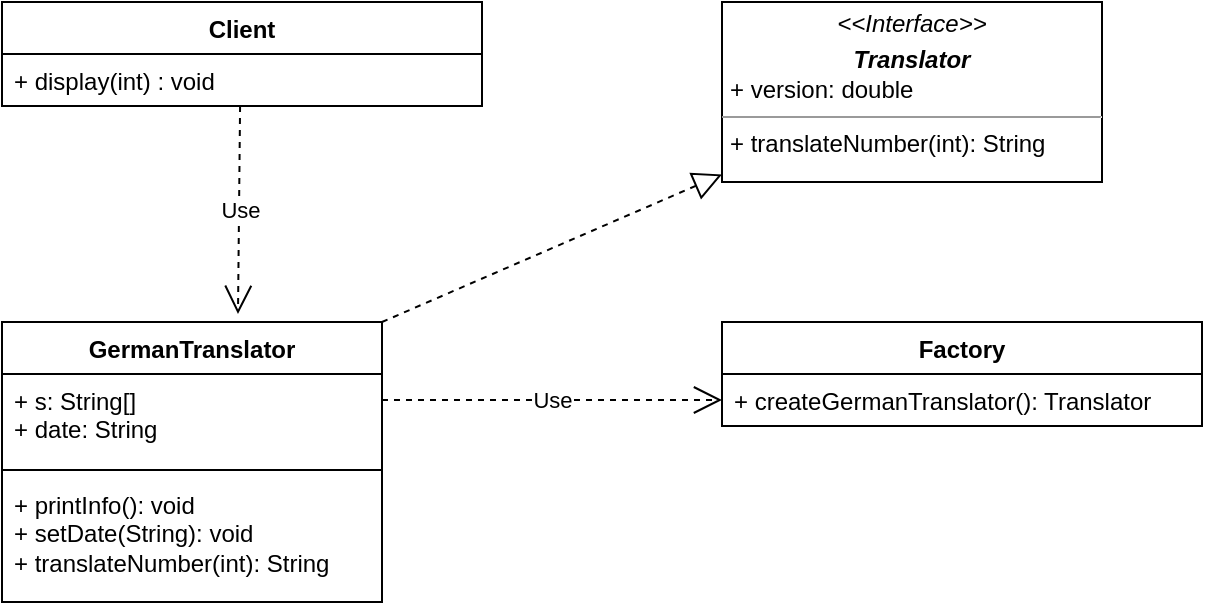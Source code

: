 <mxfile version="22.0.4" type="github">
  <diagram id="C5RBs43oDa-KdzZeNtuy" name="Page-1">
    <mxGraphModel dx="1434" dy="782" grid="1" gridSize="10" guides="1" tooltips="1" connect="1" arrows="1" fold="1" page="1" pageScale="1" pageWidth="827" pageHeight="1169" math="0" shadow="0">
      <root>
        <mxCell id="WIyWlLk6GJQsqaUBKTNV-0" />
        <mxCell id="WIyWlLk6GJQsqaUBKTNV-1" parent="WIyWlLk6GJQsqaUBKTNV-0" />
        <mxCell id="60ufhKj06BltRae_qYwH-0" value="Client" style="swimlane;fontStyle=1;align=center;verticalAlign=top;childLayout=stackLayout;horizontal=1;startSize=26;horizontalStack=0;resizeParent=1;resizeParentMax=0;resizeLast=0;collapsible=1;marginBottom=0;whiteSpace=wrap;html=1;" vertex="1" parent="WIyWlLk6GJQsqaUBKTNV-1">
          <mxGeometry x="120" y="120" width="240" height="52" as="geometry">
            <mxRectangle x="120" y="120" width="70" height="30" as="alternateBounds" />
          </mxGeometry>
        </mxCell>
        <mxCell id="60ufhKj06BltRae_qYwH-3" value="+ display(int) : void" style="text;strokeColor=none;fillColor=none;align=left;verticalAlign=top;spacingLeft=4;spacingRight=4;overflow=hidden;rotatable=0;points=[[0,0.5],[1,0.5]];portConstraint=eastwest;whiteSpace=wrap;html=1;" vertex="1" parent="60ufhKj06BltRae_qYwH-0">
          <mxGeometry y="26" width="240" height="26" as="geometry" />
        </mxCell>
        <mxCell id="60ufhKj06BltRae_qYwH-8" value="Factory" style="swimlane;fontStyle=1;align=center;verticalAlign=top;childLayout=stackLayout;horizontal=1;startSize=26;horizontalStack=0;resizeParent=1;resizeParentMax=0;resizeLast=0;collapsible=1;marginBottom=0;whiteSpace=wrap;html=1;" vertex="1" parent="WIyWlLk6GJQsqaUBKTNV-1">
          <mxGeometry x="480" y="280" width="240" height="52" as="geometry" />
        </mxCell>
        <mxCell id="60ufhKj06BltRae_qYwH-11" value="+ createGermanTranslator(): Translator" style="text;strokeColor=none;fillColor=none;align=left;verticalAlign=top;spacingLeft=4;spacingRight=4;overflow=hidden;rotatable=0;points=[[0,0.5],[1,0.5]];portConstraint=eastwest;whiteSpace=wrap;html=1;" vertex="1" parent="60ufhKj06BltRae_qYwH-8">
          <mxGeometry y="26" width="240" height="26" as="geometry" />
        </mxCell>
        <mxCell id="60ufhKj06BltRae_qYwH-13" value="&lt;p style=&quot;margin:0px;margin-top:4px;text-align:center;&quot;&gt;&lt;i&gt;&amp;lt;&amp;lt;Interface&amp;gt;&amp;gt;&lt;/i&gt;&lt;br&gt;&lt;/p&gt;&lt;p style=&quot;margin:0px;margin-top:4px;text-align:center;&quot;&gt;&lt;b&gt;&lt;i&gt;Translator&lt;/i&gt;&lt;/b&gt;&lt;/p&gt;&lt;p style=&quot;margin:0px;margin-left:4px;&quot;&gt;+ version: double&lt;br&gt;&lt;/p&gt;&lt;hr size=&quot;1&quot;&gt;&lt;p style=&quot;margin:0px;margin-left:4px;&quot;&gt;+ translateNumber(int): String&lt;br&gt;&lt;/p&gt;" style="verticalAlign=top;align=left;overflow=fill;fontSize=12;fontFamily=Helvetica;html=1;whiteSpace=wrap;" vertex="1" parent="WIyWlLk6GJQsqaUBKTNV-1">
          <mxGeometry x="480" y="120" width="190" height="90" as="geometry" />
        </mxCell>
        <mxCell id="60ufhKj06BltRae_qYwH-14" value="GermanTranslator" style="swimlane;fontStyle=1;align=center;verticalAlign=top;childLayout=stackLayout;horizontal=1;startSize=26;horizontalStack=0;resizeParent=1;resizeParentMax=0;resizeLast=0;collapsible=1;marginBottom=0;whiteSpace=wrap;html=1;" vertex="1" parent="WIyWlLk6GJQsqaUBKTNV-1">
          <mxGeometry x="120" y="280" width="190" height="140" as="geometry" />
        </mxCell>
        <mxCell id="60ufhKj06BltRae_qYwH-15" value="+ s: String[]&lt;br&gt;+ date: String" style="text;strokeColor=none;fillColor=none;align=left;verticalAlign=top;spacingLeft=4;spacingRight=4;overflow=hidden;rotatable=0;points=[[0,0.5],[1,0.5]];portConstraint=eastwest;whiteSpace=wrap;html=1;" vertex="1" parent="60ufhKj06BltRae_qYwH-14">
          <mxGeometry y="26" width="190" height="44" as="geometry" />
        </mxCell>
        <mxCell id="60ufhKj06BltRae_qYwH-16" value="" style="line;strokeWidth=1;fillColor=none;align=left;verticalAlign=middle;spacingTop=-1;spacingLeft=3;spacingRight=3;rotatable=0;labelPosition=right;points=[];portConstraint=eastwest;strokeColor=inherit;" vertex="1" parent="60ufhKj06BltRae_qYwH-14">
          <mxGeometry y="70" width="190" height="8" as="geometry" />
        </mxCell>
        <mxCell id="60ufhKj06BltRae_qYwH-17" value="+ printInfo(): void&lt;br&gt;+ setDate(String): void&lt;br&gt;+ translateNumber(int): String" style="text;strokeColor=none;fillColor=none;align=left;verticalAlign=top;spacingLeft=4;spacingRight=4;overflow=hidden;rotatable=0;points=[[0,0.5],[1,0.5]];portConstraint=eastwest;whiteSpace=wrap;html=1;" vertex="1" parent="60ufhKj06BltRae_qYwH-14">
          <mxGeometry y="78" width="190" height="62" as="geometry" />
        </mxCell>
        <mxCell id="60ufhKj06BltRae_qYwH-18" value="" style="endArrow=block;dashed=1;endFill=0;endSize=12;html=1;rounded=0;exitX=1;exitY=0;exitDx=0;exitDy=0;" edge="1" parent="WIyWlLk6GJQsqaUBKTNV-1" source="60ufhKj06BltRae_qYwH-14" target="60ufhKj06BltRae_qYwH-13">
          <mxGeometry width="160" relative="1" as="geometry">
            <mxPoint x="560" y="310" as="sourcePoint" />
            <mxPoint x="720" y="310" as="targetPoint" />
          </mxGeometry>
        </mxCell>
        <mxCell id="60ufhKj06BltRae_qYwH-19" value="Use" style="endArrow=open;endSize=12;dashed=1;html=1;rounded=0;entryX=0;entryY=0.5;entryDx=0;entryDy=0;exitX=1;exitY=0.295;exitDx=0;exitDy=0;exitPerimeter=0;" edge="1" parent="WIyWlLk6GJQsqaUBKTNV-1" source="60ufhKj06BltRae_qYwH-15" target="60ufhKj06BltRae_qYwH-11">
          <mxGeometry width="160" relative="1" as="geometry">
            <mxPoint x="120" y="310" as="sourcePoint" />
            <mxPoint x="280" y="310" as="targetPoint" />
          </mxGeometry>
        </mxCell>
        <mxCell id="60ufhKj06BltRae_qYwH-20" value="Use" style="endArrow=open;endSize=12;dashed=1;html=1;rounded=0;exitX=0.496;exitY=1;exitDx=0;exitDy=0;exitPerimeter=0;entryX=0.621;entryY=-0.029;entryDx=0;entryDy=0;entryPerimeter=0;" edge="1" parent="WIyWlLk6GJQsqaUBKTNV-1" source="60ufhKj06BltRae_qYwH-3" target="60ufhKj06BltRae_qYwH-14">
          <mxGeometry width="160" relative="1" as="geometry">
            <mxPoint x="200" y="280" as="sourcePoint" />
            <mxPoint x="240" y="270" as="targetPoint" />
          </mxGeometry>
        </mxCell>
      </root>
    </mxGraphModel>
  </diagram>
</mxfile>
